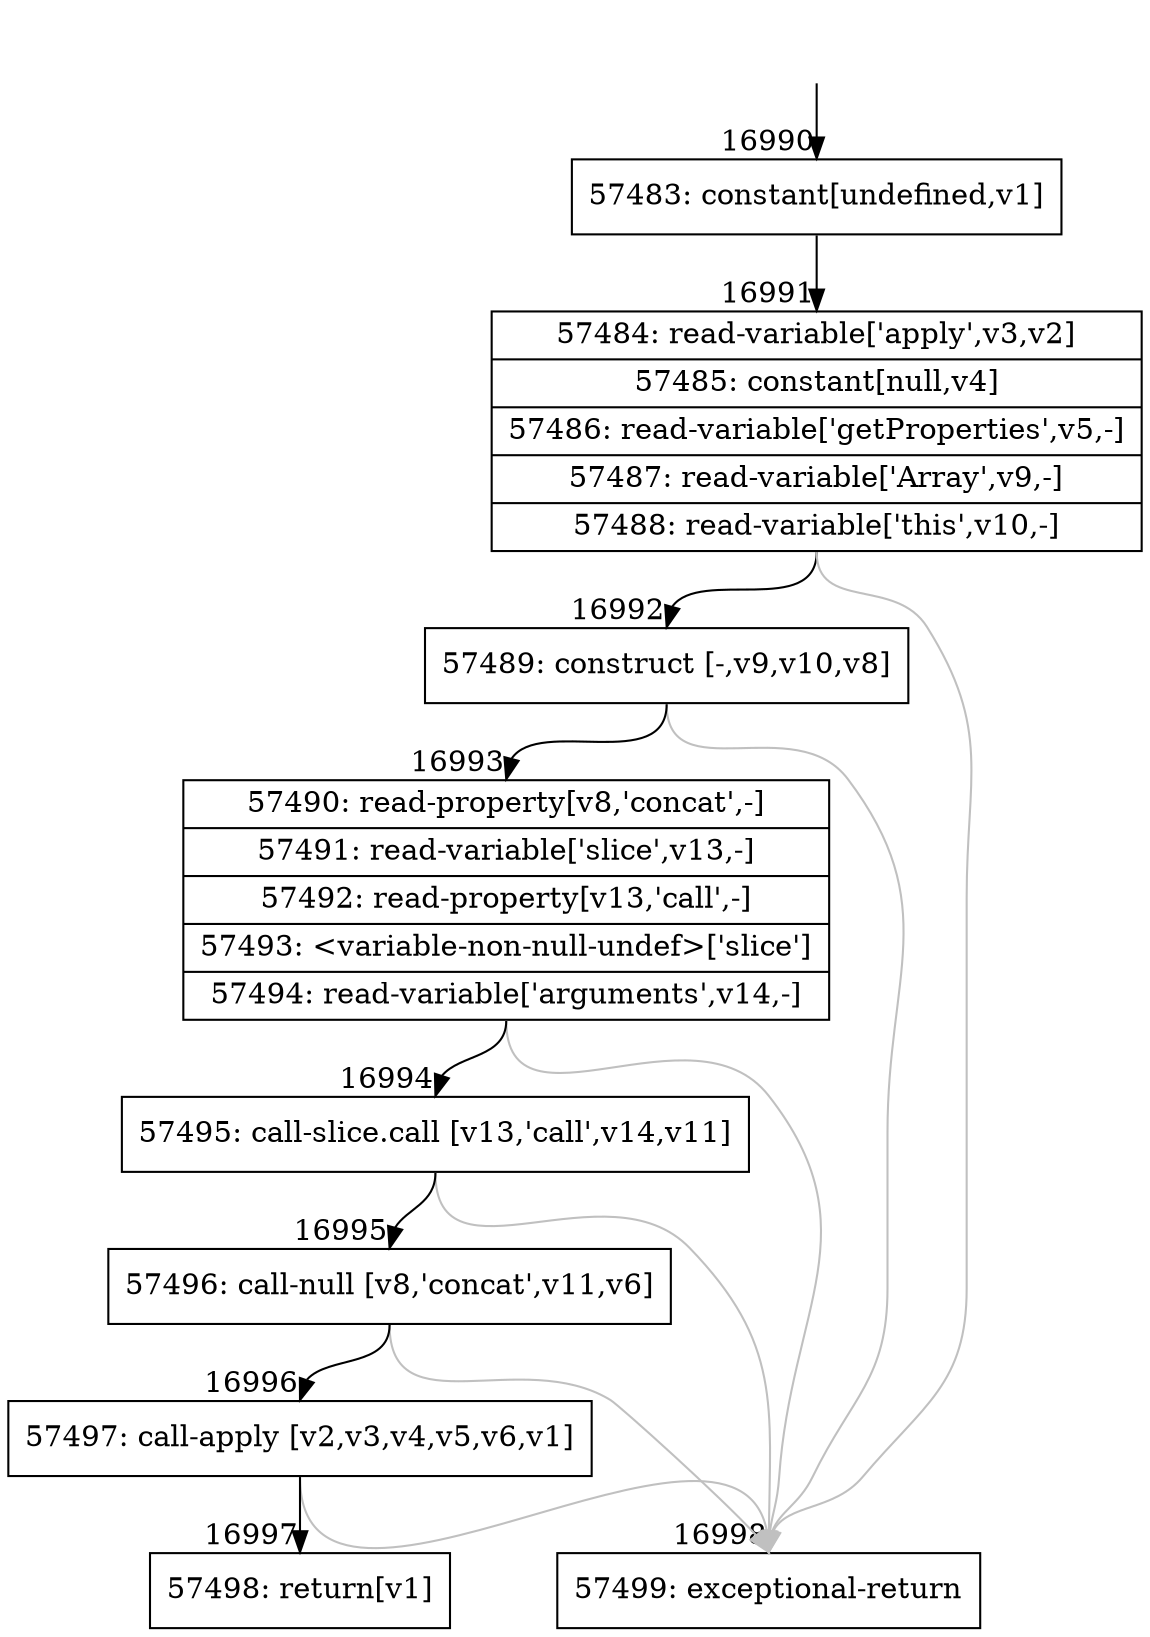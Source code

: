 digraph {
rankdir="TD"
BB_entry1455[shape=none,label=""];
BB_entry1455 -> BB16990 [tailport=s, headport=n, headlabel="    16990"]
BB16990 [shape=record label="{57483: constant[undefined,v1]}" ] 
BB16990 -> BB16991 [tailport=s, headport=n, headlabel="      16991"]
BB16991 [shape=record label="{57484: read-variable['apply',v3,v2]|57485: constant[null,v4]|57486: read-variable['getProperties',v5,-]|57487: read-variable['Array',v9,-]|57488: read-variable['this',v10,-]}" ] 
BB16991 -> BB16992 [tailport=s, headport=n, headlabel="      16992"]
BB16991 -> BB16998 [tailport=s, headport=n, color=gray, headlabel="      16998"]
BB16992 [shape=record label="{57489: construct [-,v9,v10,v8]}" ] 
BB16992 -> BB16993 [tailport=s, headport=n, headlabel="      16993"]
BB16992 -> BB16998 [tailport=s, headport=n, color=gray]
BB16993 [shape=record label="{57490: read-property[v8,'concat',-]|57491: read-variable['slice',v13,-]|57492: read-property[v13,'call',-]|57493: \<variable-non-null-undef\>['slice']|57494: read-variable['arguments',v14,-]}" ] 
BB16993 -> BB16994 [tailport=s, headport=n, headlabel="      16994"]
BB16993 -> BB16998 [tailport=s, headport=n, color=gray]
BB16994 [shape=record label="{57495: call-slice.call [v13,'call',v14,v11]}" ] 
BB16994 -> BB16995 [tailport=s, headport=n, headlabel="      16995"]
BB16994 -> BB16998 [tailport=s, headport=n, color=gray]
BB16995 [shape=record label="{57496: call-null [v8,'concat',v11,v6]}" ] 
BB16995 -> BB16996 [tailport=s, headport=n, headlabel="      16996"]
BB16995 -> BB16998 [tailport=s, headport=n, color=gray]
BB16996 [shape=record label="{57497: call-apply [v2,v3,v4,v5,v6,v1]}" ] 
BB16996 -> BB16997 [tailport=s, headport=n, headlabel="      16997"]
BB16996 -> BB16998 [tailport=s, headport=n, color=gray]
BB16997 [shape=record label="{57498: return[v1]}" ] 
BB16998 [shape=record label="{57499: exceptional-return}" ] 
//#$~ 32123
}
